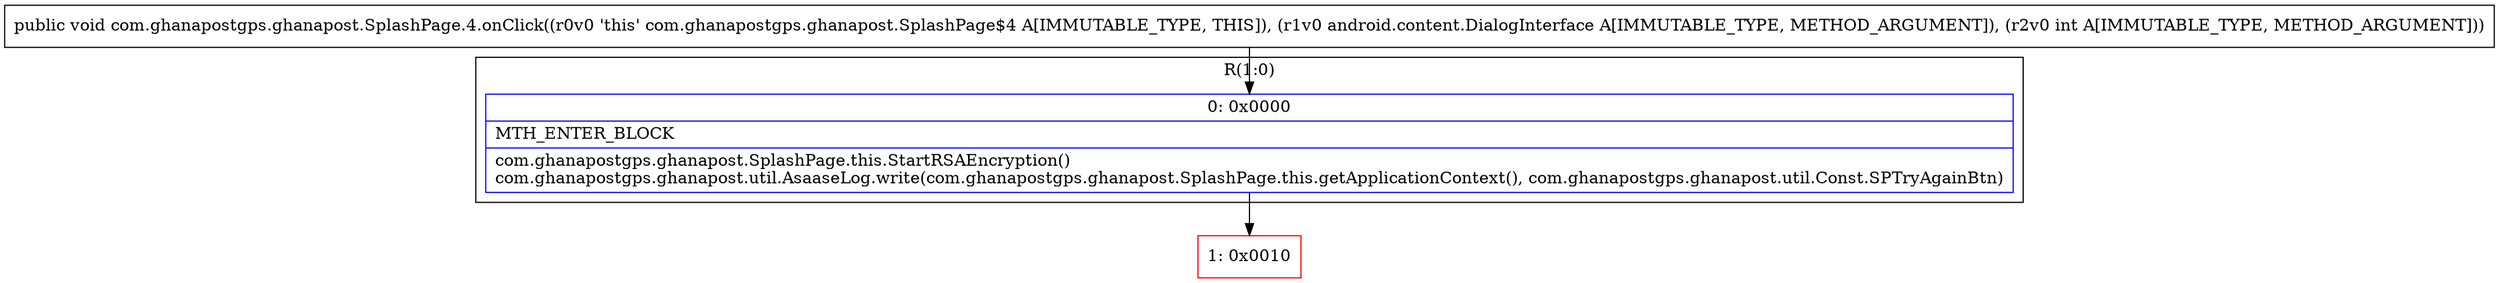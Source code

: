 digraph "CFG forcom.ghanapostgps.ghanapost.SplashPage.4.onClick(Landroid\/content\/DialogInterface;I)V" {
subgraph cluster_Region_2091542631 {
label = "R(1:0)";
node [shape=record,color=blue];
Node_0 [shape=record,label="{0\:\ 0x0000|MTH_ENTER_BLOCK\l|com.ghanapostgps.ghanapost.SplashPage.this.StartRSAEncryption()\lcom.ghanapostgps.ghanapost.util.AsaaseLog.write(com.ghanapostgps.ghanapost.SplashPage.this.getApplicationContext(), com.ghanapostgps.ghanapost.util.Const.SPTryAgainBtn)\l}"];
}
Node_1 [shape=record,color=red,label="{1\:\ 0x0010}"];
MethodNode[shape=record,label="{public void com.ghanapostgps.ghanapost.SplashPage.4.onClick((r0v0 'this' com.ghanapostgps.ghanapost.SplashPage$4 A[IMMUTABLE_TYPE, THIS]), (r1v0 android.content.DialogInterface A[IMMUTABLE_TYPE, METHOD_ARGUMENT]), (r2v0 int A[IMMUTABLE_TYPE, METHOD_ARGUMENT])) }"];
MethodNode -> Node_0;
Node_0 -> Node_1;
}


